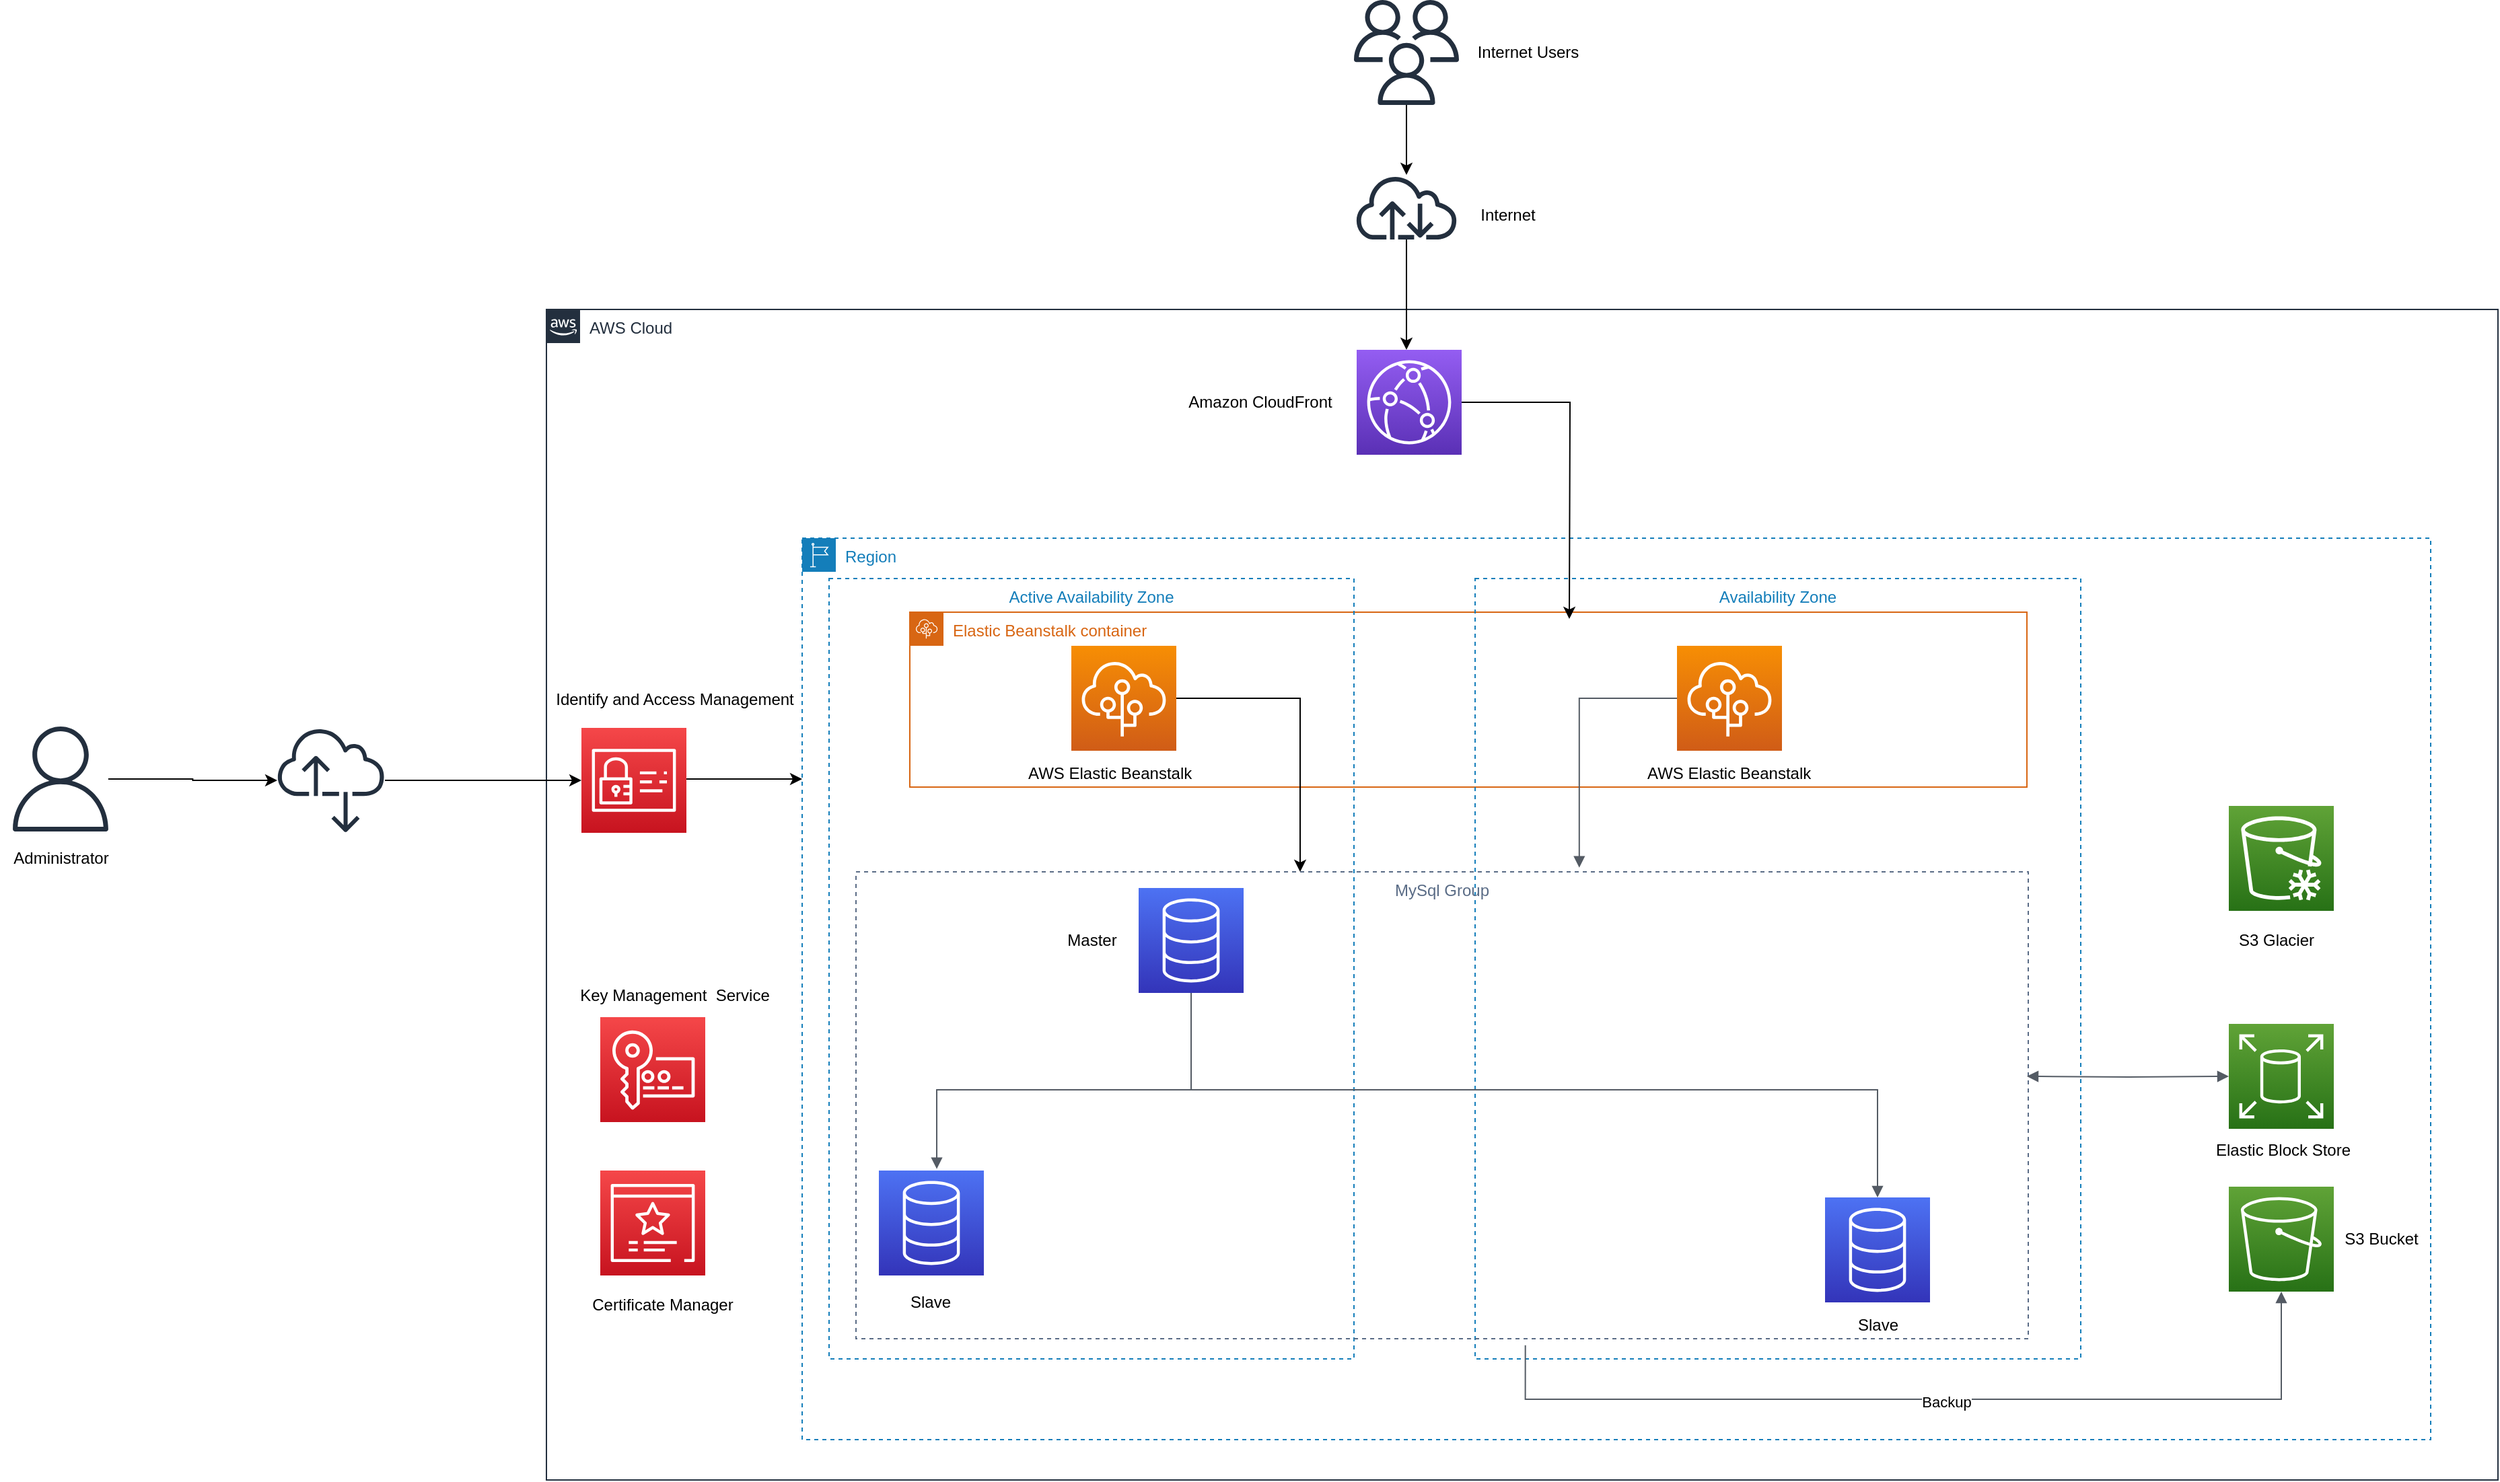 <mxfile version="14.9.3" type="github">
  <diagram id="pQ-mQGiehcReT5hZOpBR" name="Page-1">
    <mxGraphModel dx="2000" dy="685" grid="1" gridSize="10" guides="1" tooltips="1" connect="1" arrows="1" fold="1" page="1" pageScale="1" pageWidth="827" pageHeight="1169" math="0" shadow="0">
      <root>
        <mxCell id="0" />
        <mxCell id="1" parent="0" />
        <mxCell id="ZLlnHVbcZNc7INUxOHm8-1" value="Elastic Beanstalk container" style="points=[[0,0],[0.25,0],[0.5,0],[0.75,0],[1,0],[1,0.25],[1,0.5],[1,0.75],[1,1],[0.75,1],[0.5,1],[0.25,1],[0,1],[0,0.75],[0,0.5],[0,0.25]];outlineConnect=0;gradientColor=none;html=1;whiteSpace=wrap;fontSize=12;fontStyle=0;shape=mxgraph.aws4.group;grIcon=mxgraph.aws4.group_elastic_beanstalk;strokeColor=#D86613;fillColor=none;verticalAlign=top;align=left;spacingLeft=30;fontColor=#D86613;dashed=0;" parent="1" vertex="1">
          <mxGeometry x="-90" y="465" width="830" height="130" as="geometry" />
        </mxCell>
        <mxCell id="ooA-Sr7LboeFShkX4qgm-1" value="AWS Cloud" style="points=[[0,0],[0.25,0],[0.5,0],[0.75,0],[1,0],[1,0.25],[1,0.5],[1,0.75],[1,1],[0.75,1],[0.5,1],[0.25,1],[0,1],[0,0.75],[0,0.5],[0,0.25]];outlineConnect=0;gradientColor=none;html=1;whiteSpace=wrap;fontSize=12;fontStyle=0;shape=mxgraph.aws4.group;grIcon=mxgraph.aws4.group_aws_cloud_alt;strokeColor=#232F3E;fillColor=none;verticalAlign=top;align=left;spacingLeft=30;fontColor=#232F3E;dashed=0;" parent="1" vertex="1">
          <mxGeometry x="-360" y="240" width="1450" height="870" as="geometry" />
        </mxCell>
        <mxCell id="ooA-Sr7LboeFShkX4qgm-2" value="Region" style="points=[[0,0],[0.25,0],[0.5,0],[0.75,0],[1,0],[1,0.25],[1,0.5],[1,0.75],[1,1],[0.75,1],[0.5,1],[0.25,1],[0,1],[0,0.75],[0,0.5],[0,0.25]];outlineConnect=0;gradientColor=none;html=1;whiteSpace=wrap;fontSize=12;fontStyle=0;shape=mxgraph.aws4.group;grIcon=mxgraph.aws4.group_region;strokeColor=#147EBA;fillColor=none;verticalAlign=top;align=left;spacingLeft=30;fontColor=#147EBA;dashed=1;container=0;" parent="1" vertex="1">
          <mxGeometry x="-170" y="410" width="1210" height="670" as="geometry" />
        </mxCell>
        <mxCell id="ooA-Sr7LboeFShkX4qgm-3" value="Active Availability Zone" style="fillColor=none;strokeColor=#147EBA;dashed=1;verticalAlign=top;fontStyle=0;fontColor=#147EBA;" parent="1" vertex="1">
          <mxGeometry x="-150" y="440" width="390" height="580" as="geometry" />
        </mxCell>
        <mxCell id="ooA-Sr7LboeFShkX4qgm-4" value="Availability Zone" style="fillColor=none;strokeColor=#147EBA;dashed=1;verticalAlign=top;fontStyle=0;fontColor=#147EBA;" parent="1" vertex="1">
          <mxGeometry x="330" y="440" width="450" height="580" as="geometry" />
        </mxCell>
        <mxCell id="LTmt9nos-p75ERaRz-Tp-5" value="" style="edgeStyle=orthogonalEdgeStyle;rounded=0;orthogonalLoop=1;jettySize=auto;html=1;" parent="1" source="ooA-Sr7LboeFShkX4qgm-8" target="ooA-Sr7LboeFShkX4qgm-11" edge="1">
          <mxGeometry relative="1" as="geometry" />
        </mxCell>
        <object label="" id="ooA-Sr7LboeFShkX4qgm-8">
          <mxCell style="outlineConnect=0;fontColor=#232F3E;gradientColor=none;fillColor=#232F3E;strokeColor=none;dashed=0;verticalLabelPosition=bottom;verticalAlign=top;align=center;html=1;fontSize=12;fontStyle=0;aspect=fixed;pointerEvents=1;shape=mxgraph.aws4.users;" parent="1" vertex="1">
            <mxGeometry x="240" y="10" width="78" height="78" as="geometry" />
          </mxCell>
        </object>
        <mxCell id="LTmt9nos-p75ERaRz-Tp-6" value="" style="edgeStyle=orthogonalEdgeStyle;rounded=0;orthogonalLoop=1;jettySize=auto;html=1;" parent="1" source="ooA-Sr7LboeFShkX4qgm-11" target="ooA-Sr7LboeFShkX4qgm-14" edge="1">
          <mxGeometry relative="1" as="geometry">
            <Array as="points">
              <mxPoint x="279" y="309" />
            </Array>
          </mxGeometry>
        </mxCell>
        <mxCell id="ZLlnHVbcZNc7INUxOHm8-2" value="" style="edgeStyle=orthogonalEdgeStyle;rounded=0;orthogonalLoop=1;jettySize=auto;html=1;" parent="1" source="ooA-Sr7LboeFShkX4qgm-14" edge="1">
          <mxGeometry relative="1" as="geometry">
            <mxPoint x="400" y="470" as="targetPoint" />
          </mxGeometry>
        </mxCell>
        <mxCell id="LTmt9nos-p75ERaRz-Tp-9" value="Internet Users" style="text;html=1;resizable=0;autosize=1;align=center;verticalAlign=middle;points=[];fillColor=none;strokeColor=none;rounded=0;" parent="1" vertex="1">
          <mxGeometry x="324" y="39" width="90" height="20" as="geometry" />
        </mxCell>
        <mxCell id="LTmt9nos-p75ERaRz-Tp-8" value="" style="edgeStyle=orthogonalEdgeStyle;rounded=0;orthogonalLoop=1;jettySize=auto;html=1;exitX=1;exitY=0.5;exitDx=0;exitDy=0;exitPerimeter=0;" parent="1" source="LTmt9nos-p75ERaRz-Tp-4" target="LTmt9nos-p75ERaRz-Tp-28" edge="1">
          <mxGeometry relative="1" as="geometry">
            <mxPoint x="-89" y="550" as="sourcePoint" />
            <mxPoint x="-89" y="620" as="targetPoint" />
            <Array as="points">
              <mxPoint x="200" y="529" />
            </Array>
          </mxGeometry>
        </mxCell>
        <mxCell id="LTmt9nos-p75ERaRz-Tp-28" value="MySql Group" style="fillColor=none;strokeColor=#5A6C86;dashed=1;verticalAlign=top;fontStyle=0;fontColor=#5A6C86;" parent="1" vertex="1">
          <mxGeometry x="-130" y="658" width="871" height="347" as="geometry" />
        </mxCell>
        <mxCell id="LTmt9nos-p75ERaRz-Tp-62" value="" style="edgeStyle=orthogonalEdgeStyle;rounded=0;orthogonalLoop=1;jettySize=auto;html=1;" parent="1" source="LTmt9nos-p75ERaRz-Tp-52" target="LTmt9nos-p75ERaRz-Tp-64" edge="1">
          <mxGeometry relative="1" as="geometry">
            <mxPoint x="-590" y="580" as="targetPoint" />
          </mxGeometry>
        </mxCell>
        <mxCell id="LTmt9nos-p75ERaRz-Tp-71" value="" style="edgeStyle=orthogonalEdgeStyle;rounded=0;orthogonalLoop=1;jettySize=auto;html=1;" parent="1" source="LTmt9nos-p75ERaRz-Tp-56" target="ooA-Sr7LboeFShkX4qgm-2" edge="1">
          <mxGeometry relative="1" as="geometry">
            <Array as="points">
              <mxPoint x="-190" y="589" />
              <mxPoint x="-190" y="589" />
            </Array>
          </mxGeometry>
        </mxCell>
        <mxCell id="LTmt9nos-p75ERaRz-Tp-70" value="" style="edgeStyle=orthogonalEdgeStyle;rounded=0;orthogonalLoop=1;jettySize=auto;html=1;" parent="1" source="LTmt9nos-p75ERaRz-Tp-64" target="LTmt9nos-p75ERaRz-Tp-56" edge="1">
          <mxGeometry relative="1" as="geometry">
            <mxPoint x="-400" y="590" as="targetPoint" />
          </mxGeometry>
        </mxCell>
        <mxCell id="LTmt9nos-p75ERaRz-Tp-64" value="" style="outlineConnect=0;fontColor=#232F3E;gradientColor=none;fillColor=#232F3E;strokeColor=none;dashed=0;verticalLabelPosition=bottom;verticalAlign=top;align=center;html=1;fontSize=12;fontStyle=0;aspect=fixed;pointerEvents=1;shape=mxgraph.aws4.internet_alt2;" parent="1" vertex="1">
          <mxGeometry x="-560" y="550" width="80" height="80" as="geometry" />
        </mxCell>
        <mxCell id="LTmt9nos-p75ERaRz-Tp-97" value="" style="edgeStyle=orthogonalEdgeStyle;html=1;endArrow=block;elbow=vertical;startArrow=none;endFill=1;strokeColor=#545B64;rounded=0;exitX=0.5;exitY=1;exitDx=0;exitDy=0;exitPerimeter=0;" parent="1" source="LTmt9nos-p75ERaRz-Tp-29" edge="1">
          <mxGeometry width="100" relative="1" as="geometry">
            <mxPoint x="-170" y="878.82" as="sourcePoint" />
            <mxPoint x="-70" y="878.82" as="targetPoint" />
            <Array as="points">
              <mxPoint x="119" y="820" />
              <mxPoint x="-70" y="820" />
            </Array>
          </mxGeometry>
        </mxCell>
        <mxCell id="LTmt9nos-p75ERaRz-Tp-98" value="" style="edgeStyle=orthogonalEdgeStyle;html=1;endArrow=block;elbow=vertical;startArrow=none;endFill=1;strokeColor=#545B64;rounded=0;entryX=0.5;entryY=0;entryDx=0;entryDy=0;entryPerimeter=0;exitX=0.5;exitY=1;exitDx=0;exitDy=0;exitPerimeter=0;" parent="1" source="LTmt9nos-p75ERaRz-Tp-29" target="LTmt9nos-p75ERaRz-Tp-31" edge="1">
          <mxGeometry width="100" relative="1" as="geometry">
            <mxPoint y="780" as="sourcePoint" />
            <mxPoint x="130" y="730" as="targetPoint" />
            <Array as="points">
              <mxPoint x="119" y="820" />
              <mxPoint x="629" y="820" />
            </Array>
          </mxGeometry>
        </mxCell>
        <mxCell id="Qxc1Fl-9jdv7Uj5yRMaZ-3" value="" style="edgeStyle=orthogonalEdgeStyle;html=1;endArrow=block;elbow=vertical;startArrow=none;endFill=1;strokeColor=#545B64;rounded=0;exitX=0;exitY=0.5;exitDx=0;exitDy=0;exitPerimeter=0;entryX=0.617;entryY=-0.009;entryDx=0;entryDy=0;entryPerimeter=0;" parent="1" source="LTmt9nos-p75ERaRz-Tp-36" target="LTmt9nos-p75ERaRz-Tp-28" edge="1">
          <mxGeometry width="100" relative="1" as="geometry">
            <mxPoint x="330" y="580" as="sourcePoint" />
            <mxPoint x="430" y="580" as="targetPoint" />
            <Array as="points" />
          </mxGeometry>
        </mxCell>
        <mxCell id="0bghD45XRLG5SR6BhIwJ-7" value="" style="edgeStyle=orthogonalEdgeStyle;html=1;endArrow=block;elbow=vertical;startArrow=block;startFill=1;endFill=1;strokeColor=#545B64;rounded=0;" parent="1" target="0bghD45XRLG5SR6BhIwJ-3" edge="1">
          <mxGeometry width="100" relative="1" as="geometry">
            <mxPoint x="740" y="810" as="sourcePoint" />
            <mxPoint x="840" y="810" as="targetPoint" />
          </mxGeometry>
        </mxCell>
        <mxCell id="0bghD45XRLG5SR6BhIwJ-8" value="" style="edgeStyle=orthogonalEdgeStyle;html=1;endArrow=block;elbow=vertical;startArrow=none;endFill=1;strokeColor=#545B64;rounded=0;exitX=0.571;exitY=1.014;exitDx=0;exitDy=0;exitPerimeter=0;entryX=0.5;entryY=1;entryDx=0;entryDy=0;entryPerimeter=0;" parent="1" source="LTmt9nos-p75ERaRz-Tp-28" target="Qxc1Fl-9jdv7Uj5yRMaZ-5" edge="1">
          <mxGeometry width="100" relative="1" as="geometry">
            <mxPoint x="700" y="830" as="sourcePoint" />
            <mxPoint x="800" y="830" as="targetPoint" />
            <Array as="points">
              <mxPoint x="367" y="1050" />
              <mxPoint x="929" y="1050" />
            </Array>
          </mxGeometry>
        </mxCell>
        <mxCell id="0bghD45XRLG5SR6BhIwJ-9" value="Backup" style="edgeLabel;html=1;align=center;verticalAlign=middle;resizable=0;points=[];" parent="0bghD45XRLG5SR6BhIwJ-8" vertex="1" connectable="0">
          <mxGeometry x="0.035" y="-2" relative="1" as="geometry">
            <mxPoint as="offset" />
          </mxGeometry>
        </mxCell>
        <mxCell id="65IU314qtycd1KhEnbtt-1" value="" style="group" vertex="1" connectable="0" parent="1">
          <mxGeometry x="-360" y="520" width="190" height="109" as="geometry" />
        </mxCell>
        <mxCell id="LTmt9nos-p75ERaRz-Tp-56" value="" style="points=[[0,0,0],[0.25,0,0],[0.5,0,0],[0.75,0,0],[1,0,0],[0,1,0],[0.25,1,0],[0.5,1,0],[0.75,1,0],[1,1,0],[0,0.25,0],[0,0.5,0],[0,0.75,0],[1,0.25,0],[1,0.5,0],[1,0.75,0]];outlineConnect=0;fontColor=#232F3E;gradientColor=#F54749;gradientDirection=north;fillColor=#C7131F;strokeColor=#ffffff;dashed=0;verticalLabelPosition=bottom;verticalAlign=top;align=center;html=1;fontSize=12;fontStyle=0;aspect=fixed;shape=mxgraph.aws4.resourceIcon;resIcon=mxgraph.aws4.identity_and_access_management;" parent="65IU314qtycd1KhEnbtt-1" vertex="1">
          <mxGeometry x="26" y="31" width="78" height="78" as="geometry" />
        </mxCell>
        <mxCell id="LTmt9nos-p75ERaRz-Tp-72" value="Identify and Access Management" style="text;html=1;resizable=0;autosize=1;align=center;verticalAlign=middle;points=[];fillColor=none;strokeColor=none;rounded=0;" parent="65IU314qtycd1KhEnbtt-1" vertex="1">
          <mxGeometry width="190" height="20" as="geometry" />
        </mxCell>
        <mxCell id="65IU314qtycd1KhEnbtt-2" value="" style="group" vertex="1" connectable="0" parent="1">
          <mxGeometry x="-345" y="740" width="160" height="104" as="geometry" />
        </mxCell>
        <mxCell id="LTmt9nos-p75ERaRz-Tp-83" value="" style="points=[[0,0,0],[0.25,0,0],[0.5,0,0],[0.75,0,0],[1,0,0],[0,1,0],[0.25,1,0],[0.5,1,0],[0.75,1,0],[1,1,0],[0,0.25,0],[0,0.5,0],[0,0.75,0],[1,0.25,0],[1,0.5,0],[1,0.75,0]];outlineConnect=0;fontColor=#232F3E;gradientColor=#F54749;gradientDirection=north;fillColor=#C7131F;strokeColor=#ffffff;dashed=0;verticalLabelPosition=bottom;verticalAlign=top;align=center;html=1;fontSize=12;fontStyle=0;aspect=fixed;shape=mxgraph.aws4.resourceIcon;resIcon=mxgraph.aws4.key_management_service;" parent="65IU314qtycd1KhEnbtt-2" vertex="1">
          <mxGeometry x="25" y="26" width="78" height="78" as="geometry" />
        </mxCell>
        <mxCell id="Qxc1Fl-9jdv7Uj5yRMaZ-1" value="Key Management &amp;nbsp;Service" style="text;html=1;resizable=0;autosize=1;align=center;verticalAlign=middle;points=[];fillColor=none;strokeColor=none;rounded=0;" parent="65IU314qtycd1KhEnbtt-2" vertex="1">
          <mxGeometry width="160" height="20" as="geometry" />
        </mxCell>
        <mxCell id="65IU314qtycd1KhEnbtt-3" value="" style="group" vertex="1" connectable="0" parent="1">
          <mxGeometry x="-334" y="880" width="120" height="110" as="geometry" />
        </mxCell>
        <mxCell id="0bghD45XRLG5SR6BhIwJ-10" value="" style="points=[[0,0,0],[0.25,0,0],[0.5,0,0],[0.75,0,0],[1,0,0],[0,1,0],[0.25,1,0],[0.5,1,0],[0.75,1,0],[1,1,0],[0,0.25,0],[0,0.5,0],[0,0.75,0],[1,0.25,0],[1,0.5,0],[1,0.75,0]];outlineConnect=0;fontColor=#232F3E;gradientColor=#F54749;gradientDirection=north;fillColor=#C7131F;strokeColor=#ffffff;dashed=0;verticalLabelPosition=bottom;verticalAlign=top;align=center;html=1;fontSize=12;fontStyle=0;aspect=fixed;shape=mxgraph.aws4.resourceIcon;resIcon=mxgraph.aws4.certificate_manager_3;" parent="65IU314qtycd1KhEnbtt-3" vertex="1">
          <mxGeometry x="14" width="78" height="78" as="geometry" />
        </mxCell>
        <mxCell id="0bghD45XRLG5SR6BhIwJ-11" value="Certificate Manager" style="text;html=1;resizable=0;autosize=1;align=center;verticalAlign=middle;points=[];fillColor=none;strokeColor=none;rounded=0;" parent="65IU314qtycd1KhEnbtt-3" vertex="1">
          <mxGeometry y="90" width="120" height="20" as="geometry" />
        </mxCell>
        <mxCell id="65IU314qtycd1KhEnbtt-4" value="" style="group" vertex="1" connectable="0" parent="1">
          <mxGeometry x="-766" y="550" width="90" height="108" as="geometry" />
        </mxCell>
        <mxCell id="LTmt9nos-p75ERaRz-Tp-52" value="" style="outlineConnect=0;fontColor=#232F3E;gradientColor=none;fillColor=#232F3E;strokeColor=none;dashed=0;verticalLabelPosition=bottom;verticalAlign=top;align=center;html=1;fontSize=12;fontStyle=0;aspect=fixed;pointerEvents=1;shape=mxgraph.aws4.user;" parent="65IU314qtycd1KhEnbtt-4" vertex="1">
          <mxGeometry x="6" width="78" height="78" as="geometry" />
        </mxCell>
        <mxCell id="LTmt9nos-p75ERaRz-Tp-53" value="Administrator" style="text;html=1;resizable=0;autosize=1;align=center;verticalAlign=middle;points=[];fillColor=none;strokeColor=none;rounded=0;" parent="65IU314qtycd1KhEnbtt-4" vertex="1">
          <mxGeometry y="88" width="90" height="20" as="geometry" />
        </mxCell>
        <mxCell id="65IU314qtycd1KhEnbtt-5" value="" style="group" vertex="1" connectable="0" parent="1">
          <mxGeometry x="-10" y="490" width="140" height="105" as="geometry" />
        </mxCell>
        <mxCell id="LTmt9nos-p75ERaRz-Tp-4" value="" style="points=[[0,0,0],[0.25,0,0],[0.5,0,0],[0.75,0,0],[1,0,0],[0,1,0],[0.25,1,0],[0.5,1,0],[0.75,1,0],[1,1,0],[0,0.25,0],[0,0.5,0],[0,0.75,0],[1,0.25,0],[1,0.5,0],[1,0.75,0]];outlineConnect=0;fontColor=#232F3E;gradientColor=#F78E04;gradientDirection=north;fillColor=#D05C17;strokeColor=#ffffff;dashed=0;verticalLabelPosition=bottom;verticalAlign=top;align=center;html=1;fontSize=12;fontStyle=0;aspect=fixed;shape=mxgraph.aws4.resourceIcon;resIcon=mxgraph.aws4.elastic_beanstalk;" parent="65IU314qtycd1KhEnbtt-5" vertex="1">
          <mxGeometry x="40" width="78" height="78" as="geometry" />
        </mxCell>
        <mxCell id="LTmt9nos-p75ERaRz-Tp-37" value="AWS Elastic Beanstalk&amp;nbsp;" style="text;html=1;resizable=0;autosize=1;align=center;verticalAlign=middle;points=[];fillColor=none;strokeColor=none;rounded=0;" parent="65IU314qtycd1KhEnbtt-5" vertex="1">
          <mxGeometry y="85" width="140" height="20" as="geometry" />
        </mxCell>
        <mxCell id="65IU314qtycd1KhEnbtt-6" value="" style="group" vertex="1" connectable="0" parent="1">
          <mxGeometry x="450" y="490" width="140" height="105" as="geometry" />
        </mxCell>
        <mxCell id="LTmt9nos-p75ERaRz-Tp-36" value="" style="points=[[0,0,0],[0.25,0,0],[0.5,0,0],[0.75,0,0],[1,0,0],[0,1,0],[0.25,1,0],[0.5,1,0],[0.75,1,0],[1,1,0],[0,0.25,0],[0,0.5,0],[0,0.75,0],[1,0.25,0],[1,0.5,0],[1,0.75,0]];outlineConnect=0;fontColor=#232F3E;gradientColor=#F78E04;gradientDirection=north;fillColor=#D05C17;strokeColor=#ffffff;dashed=0;verticalLabelPosition=bottom;verticalAlign=top;align=center;html=1;fontSize=12;fontStyle=0;aspect=fixed;shape=mxgraph.aws4.resourceIcon;resIcon=mxgraph.aws4.elastic_beanstalk;" parent="65IU314qtycd1KhEnbtt-6" vertex="1">
          <mxGeometry x="30" width="78" height="78" as="geometry" />
        </mxCell>
        <mxCell id="LTmt9nos-p75ERaRz-Tp-107" value="AWS Elastic Beanstalk&amp;nbsp;" style="text;html=1;resizable=0;autosize=1;align=center;verticalAlign=middle;points=[];fillColor=none;strokeColor=none;rounded=0;rotation=0;" parent="65IU314qtycd1KhEnbtt-6" vertex="1">
          <mxGeometry y="85" width="140" height="20" as="geometry" />
        </mxCell>
        <mxCell id="65IU314qtycd1KhEnbtt-7" value="" style="group" vertex="1" connectable="0" parent="1">
          <mxGeometry x="890" y="609" width="78" height="110" as="geometry" />
        </mxCell>
        <mxCell id="LTmt9nos-p75ERaRz-Tp-84" value="" style="points=[[0,0,0],[0.25,0,0],[0.5,0,0],[0.75,0,0],[1,0,0],[0,1,0],[0.25,1,0],[0.5,1,0],[0.75,1,0],[1,1,0],[0,0.25,0],[0,0.5,0],[0,0.75,0],[1,0.25,0],[1,0.5,0],[1,0.75,0]];outlineConnect=0;fontColor=#232F3E;gradientColor=#60A337;gradientDirection=north;fillColor=#277116;strokeColor=#ffffff;dashed=0;verticalLabelPosition=bottom;verticalAlign=top;align=center;html=1;fontSize=12;fontStyle=0;aspect=fixed;shape=mxgraph.aws4.resourceIcon;resIcon=mxgraph.aws4.glacier;" parent="65IU314qtycd1KhEnbtt-7" vertex="1">
          <mxGeometry width="78" height="78" as="geometry" />
        </mxCell>
        <mxCell id="LTmt9nos-p75ERaRz-Tp-85" value="S3 Glacier" style="text;html=1;resizable=0;autosize=1;align=center;verticalAlign=middle;points=[];fillColor=none;strokeColor=none;rounded=0;" parent="65IU314qtycd1KhEnbtt-7" vertex="1">
          <mxGeometry y="90" width="70" height="20" as="geometry" />
        </mxCell>
        <mxCell id="65IU314qtycd1KhEnbtt-8" value="" style="group" vertex="1" connectable="0" parent="1">
          <mxGeometry x="870" y="771" width="120" height="104" as="geometry" />
        </mxCell>
        <mxCell id="0bghD45XRLG5SR6BhIwJ-3" value="" style="points=[[0,0,0],[0.25,0,0],[0.5,0,0],[0.75,0,0],[1,0,0],[0,1,0],[0.25,1,0],[0.5,1,0],[0.75,1,0],[1,1,0],[0,0.25,0],[0,0.5,0],[0,0.75,0],[1,0.25,0],[1,0.5,0],[1,0.75,0]];outlineConnect=0;fontColor=#232F3E;gradientColor=#60A337;gradientDirection=north;fillColor=#277116;strokeColor=#ffffff;dashed=0;verticalLabelPosition=bottom;verticalAlign=top;align=center;html=1;fontSize=12;fontStyle=0;aspect=fixed;shape=mxgraph.aws4.resourceIcon;resIcon=mxgraph.aws4.elastic_block_store;" parent="65IU314qtycd1KhEnbtt-8" vertex="1">
          <mxGeometry x="20" width="78" height="78" as="geometry" />
        </mxCell>
        <mxCell id="0bghD45XRLG5SR6BhIwJ-4" value="Elastic Block Store" style="text;html=1;resizable=0;autosize=1;align=center;verticalAlign=middle;points=[];fillColor=none;strokeColor=none;rounded=0;" parent="65IU314qtycd1KhEnbtt-8" vertex="1">
          <mxGeometry y="84" width="120" height="20" as="geometry" />
        </mxCell>
        <mxCell id="65IU314qtycd1KhEnbtt-9" value="" style="group" vertex="1" connectable="0" parent="1">
          <mxGeometry x="890" y="892" width="148" height="78" as="geometry" />
        </mxCell>
        <mxCell id="Qxc1Fl-9jdv7Uj5yRMaZ-5" value="" style="points=[[0,0,0],[0.25,0,0],[0.5,0,0],[0.75,0,0],[1,0,0],[0,1,0],[0.25,1,0],[0.5,1,0],[0.75,1,0],[1,1,0],[0,0.25,0],[0,0.5,0],[0,0.75,0],[1,0.25,0],[1,0.5,0],[1,0.75,0]];outlineConnect=0;fontColor=#232F3E;gradientColor=#60A337;gradientDirection=north;fillColor=#277116;strokeColor=#ffffff;dashed=0;verticalLabelPosition=bottom;verticalAlign=top;align=center;html=1;fontSize=12;fontStyle=0;aspect=fixed;shape=mxgraph.aws4.resourceIcon;resIcon=mxgraph.aws4.s3;" parent="65IU314qtycd1KhEnbtt-9" vertex="1">
          <mxGeometry width="78" height="78" as="geometry" />
        </mxCell>
        <mxCell id="Qxc1Fl-9jdv7Uj5yRMaZ-6" value="S3 Bucket" style="text;html=1;resizable=0;autosize=1;align=center;verticalAlign=middle;points=[];fillColor=none;strokeColor=none;rounded=0;" parent="65IU314qtycd1KhEnbtt-9" vertex="1">
          <mxGeometry x="78" y="29" width="70" height="20" as="geometry" />
        </mxCell>
        <mxCell id="65IU314qtycd1KhEnbtt-10" value="" style="group" vertex="1" connectable="0" parent="1">
          <mxGeometry x="590" y="900" width="78" height="105" as="geometry" />
        </mxCell>
        <mxCell id="LTmt9nos-p75ERaRz-Tp-31" value="" style="points=[[0,0,0],[0.25,0,0],[0.5,0,0],[0.75,0,0],[1,0,0],[0,1,0],[0.25,1,0],[0.5,1,0],[0.75,1,0],[1,1,0],[0,0.25,0],[0,0.5,0],[0,0.75,0],[1,0.25,0],[1,0.5,0],[1,0.75,0]];outlineConnect=0;fontColor=#232F3E;gradientColor=#4D72F3;gradientDirection=north;fillColor=#3334B9;strokeColor=#ffffff;dashed=0;verticalLabelPosition=bottom;verticalAlign=top;align=center;html=1;fontSize=12;fontStyle=0;aspect=fixed;shape=mxgraph.aws4.resourceIcon;resIcon=mxgraph.aws4.database;" parent="65IU314qtycd1KhEnbtt-10" vertex="1">
          <mxGeometry width="78" height="78" as="geometry" />
        </mxCell>
        <mxCell id="LTmt9nos-p75ERaRz-Tp-106" value="Slave" style="text;html=1;resizable=0;autosize=1;align=center;verticalAlign=middle;points=[];fillColor=none;strokeColor=none;rounded=0;" parent="65IU314qtycd1KhEnbtt-10" vertex="1">
          <mxGeometry x="14" y="85" width="50" height="20" as="geometry" />
        </mxCell>
        <mxCell id="65IU314qtycd1KhEnbtt-11" value="" style="group" vertex="1" connectable="0" parent="1">
          <mxGeometry x="20" y="670" width="138" height="78" as="geometry" />
        </mxCell>
        <mxCell id="LTmt9nos-p75ERaRz-Tp-29" value="" style="points=[[0,0,0],[0.25,0,0],[0.5,0,0],[0.75,0,0],[1,0,0],[0,1,0],[0.25,1,0],[0.5,1,0],[0.75,1,0],[1,1,0],[0,0.25,0],[0,0.5,0],[0,0.75,0],[1,0.25,0],[1,0.5,0],[1,0.75,0]];outlineConnect=0;fontColor=#232F3E;gradientColor=#4D72F3;gradientDirection=north;fillColor=#3334B9;strokeColor=#ffffff;dashed=0;verticalLabelPosition=bottom;verticalAlign=top;align=center;html=1;fontSize=12;fontStyle=0;aspect=fixed;shape=mxgraph.aws4.resourceIcon;resIcon=mxgraph.aws4.database;" parent="65IU314qtycd1KhEnbtt-11" vertex="1">
          <mxGeometry x="60" width="78" height="78" as="geometry" />
        </mxCell>
        <mxCell id="LTmt9nos-p75ERaRz-Tp-101" value="Master" style="text;html=1;resizable=0;autosize=1;align=center;verticalAlign=middle;points=[];fillColor=none;strokeColor=none;rounded=0;" parent="65IU314qtycd1KhEnbtt-11" vertex="1">
          <mxGeometry y="29" width="50" height="20" as="geometry" />
        </mxCell>
        <mxCell id="65IU314qtycd1KhEnbtt-12" value="" style="group" vertex="1" connectable="0" parent="1">
          <mxGeometry x="-113" y="880" width="78" height="108" as="geometry" />
        </mxCell>
        <mxCell id="LTmt9nos-p75ERaRz-Tp-30" value="" style="points=[[0,0,0],[0.25,0,0],[0.5,0,0],[0.75,0,0],[1,0,0],[0,1,0],[0.25,1,0],[0.5,1,0],[0.75,1,0],[1,1,0],[0,0.25,0],[0,0.5,0],[0,0.75,0],[1,0.25,0],[1,0.5,0],[1,0.75,0]];outlineConnect=0;fontColor=#232F3E;gradientColor=#4D72F3;gradientDirection=north;fillColor=#3334B9;strokeColor=#ffffff;dashed=0;verticalLabelPosition=bottom;verticalAlign=top;align=center;html=1;fontSize=12;fontStyle=0;aspect=fixed;shape=mxgraph.aws4.resourceIcon;resIcon=mxgraph.aws4.database;" parent="65IU314qtycd1KhEnbtt-12" vertex="1">
          <mxGeometry width="78" height="78" as="geometry" />
        </mxCell>
        <mxCell id="LTmt9nos-p75ERaRz-Tp-102" value="Slave" style="text;html=1;resizable=0;autosize=1;align=center;verticalAlign=middle;points=[];fillColor=none;strokeColor=none;rounded=0;" parent="65IU314qtycd1KhEnbtt-12" vertex="1">
          <mxGeometry x="12.5" y="88" width="50" height="20" as="geometry" />
        </mxCell>
        <mxCell id="65IU314qtycd1KhEnbtt-13" value="" style="group" vertex="1" connectable="0" parent="1">
          <mxGeometry x="110" y="270" width="210" height="78" as="geometry" />
        </mxCell>
        <mxCell id="ooA-Sr7LboeFShkX4qgm-14" value="" style="points=[[0,0,0],[0.25,0,0],[0.5,0,0],[0.75,0,0],[1,0,0],[0,1,0],[0.25,1,0],[0.5,1,0],[0.75,1,0],[1,1,0],[0,0.25,0],[0,0.5,0],[0,0.75,0],[1,0.25,0],[1,0.5,0],[1,0.75,0]];outlineConnect=0;fontColor=#232F3E;gradientColor=#945DF2;gradientDirection=north;fillColor=#5A30B5;strokeColor=#ffffff;dashed=0;verticalLabelPosition=bottom;verticalAlign=top;align=center;html=1;fontSize=12;fontStyle=0;aspect=fixed;shape=mxgraph.aws4.resourceIcon;resIcon=mxgraph.aws4.cloudfront;" parent="65IU314qtycd1KhEnbtt-13" vertex="1">
          <mxGeometry x="132" width="78" height="78" as="geometry" />
        </mxCell>
        <mxCell id="LTmt9nos-p75ERaRz-Tp-10" value="Amazon CloudFront" style="text;html=1;resizable=0;autosize=1;align=center;verticalAlign=middle;points=[];fillColor=none;strokeColor=none;rounded=0;" parent="65IU314qtycd1KhEnbtt-13" vertex="1">
          <mxGeometry y="29" width="120" height="20" as="geometry" />
        </mxCell>
        <mxCell id="65IU314qtycd1KhEnbtt-14" value="" style="group" vertex="1" connectable="0" parent="1">
          <mxGeometry x="240" y="140" width="144" height="48" as="geometry" />
        </mxCell>
        <mxCell id="ooA-Sr7LboeFShkX4qgm-11" value="" style="outlineConnect=0;fontColor=#232F3E;gradientColor=none;fillColor=#232F3E;strokeColor=none;dashed=0;verticalLabelPosition=bottom;verticalAlign=top;align=center;html=1;fontSize=12;fontStyle=0;aspect=fixed;pointerEvents=1;shape=mxgraph.aws4.internet;" parent="65IU314qtycd1KhEnbtt-14" vertex="1">
          <mxGeometry width="78" height="48" as="geometry" />
        </mxCell>
        <mxCell id="LTmt9nos-p75ERaRz-Tp-11" value="Internet" style="text;html=1;resizable=0;autosize=1;align=center;verticalAlign=middle;points=[];fillColor=none;strokeColor=none;rounded=0;" parent="65IU314qtycd1KhEnbtt-14" vertex="1">
          <mxGeometry x="84" y="20" width="60" height="20" as="geometry" />
        </mxCell>
      </root>
    </mxGraphModel>
  </diagram>
</mxfile>
